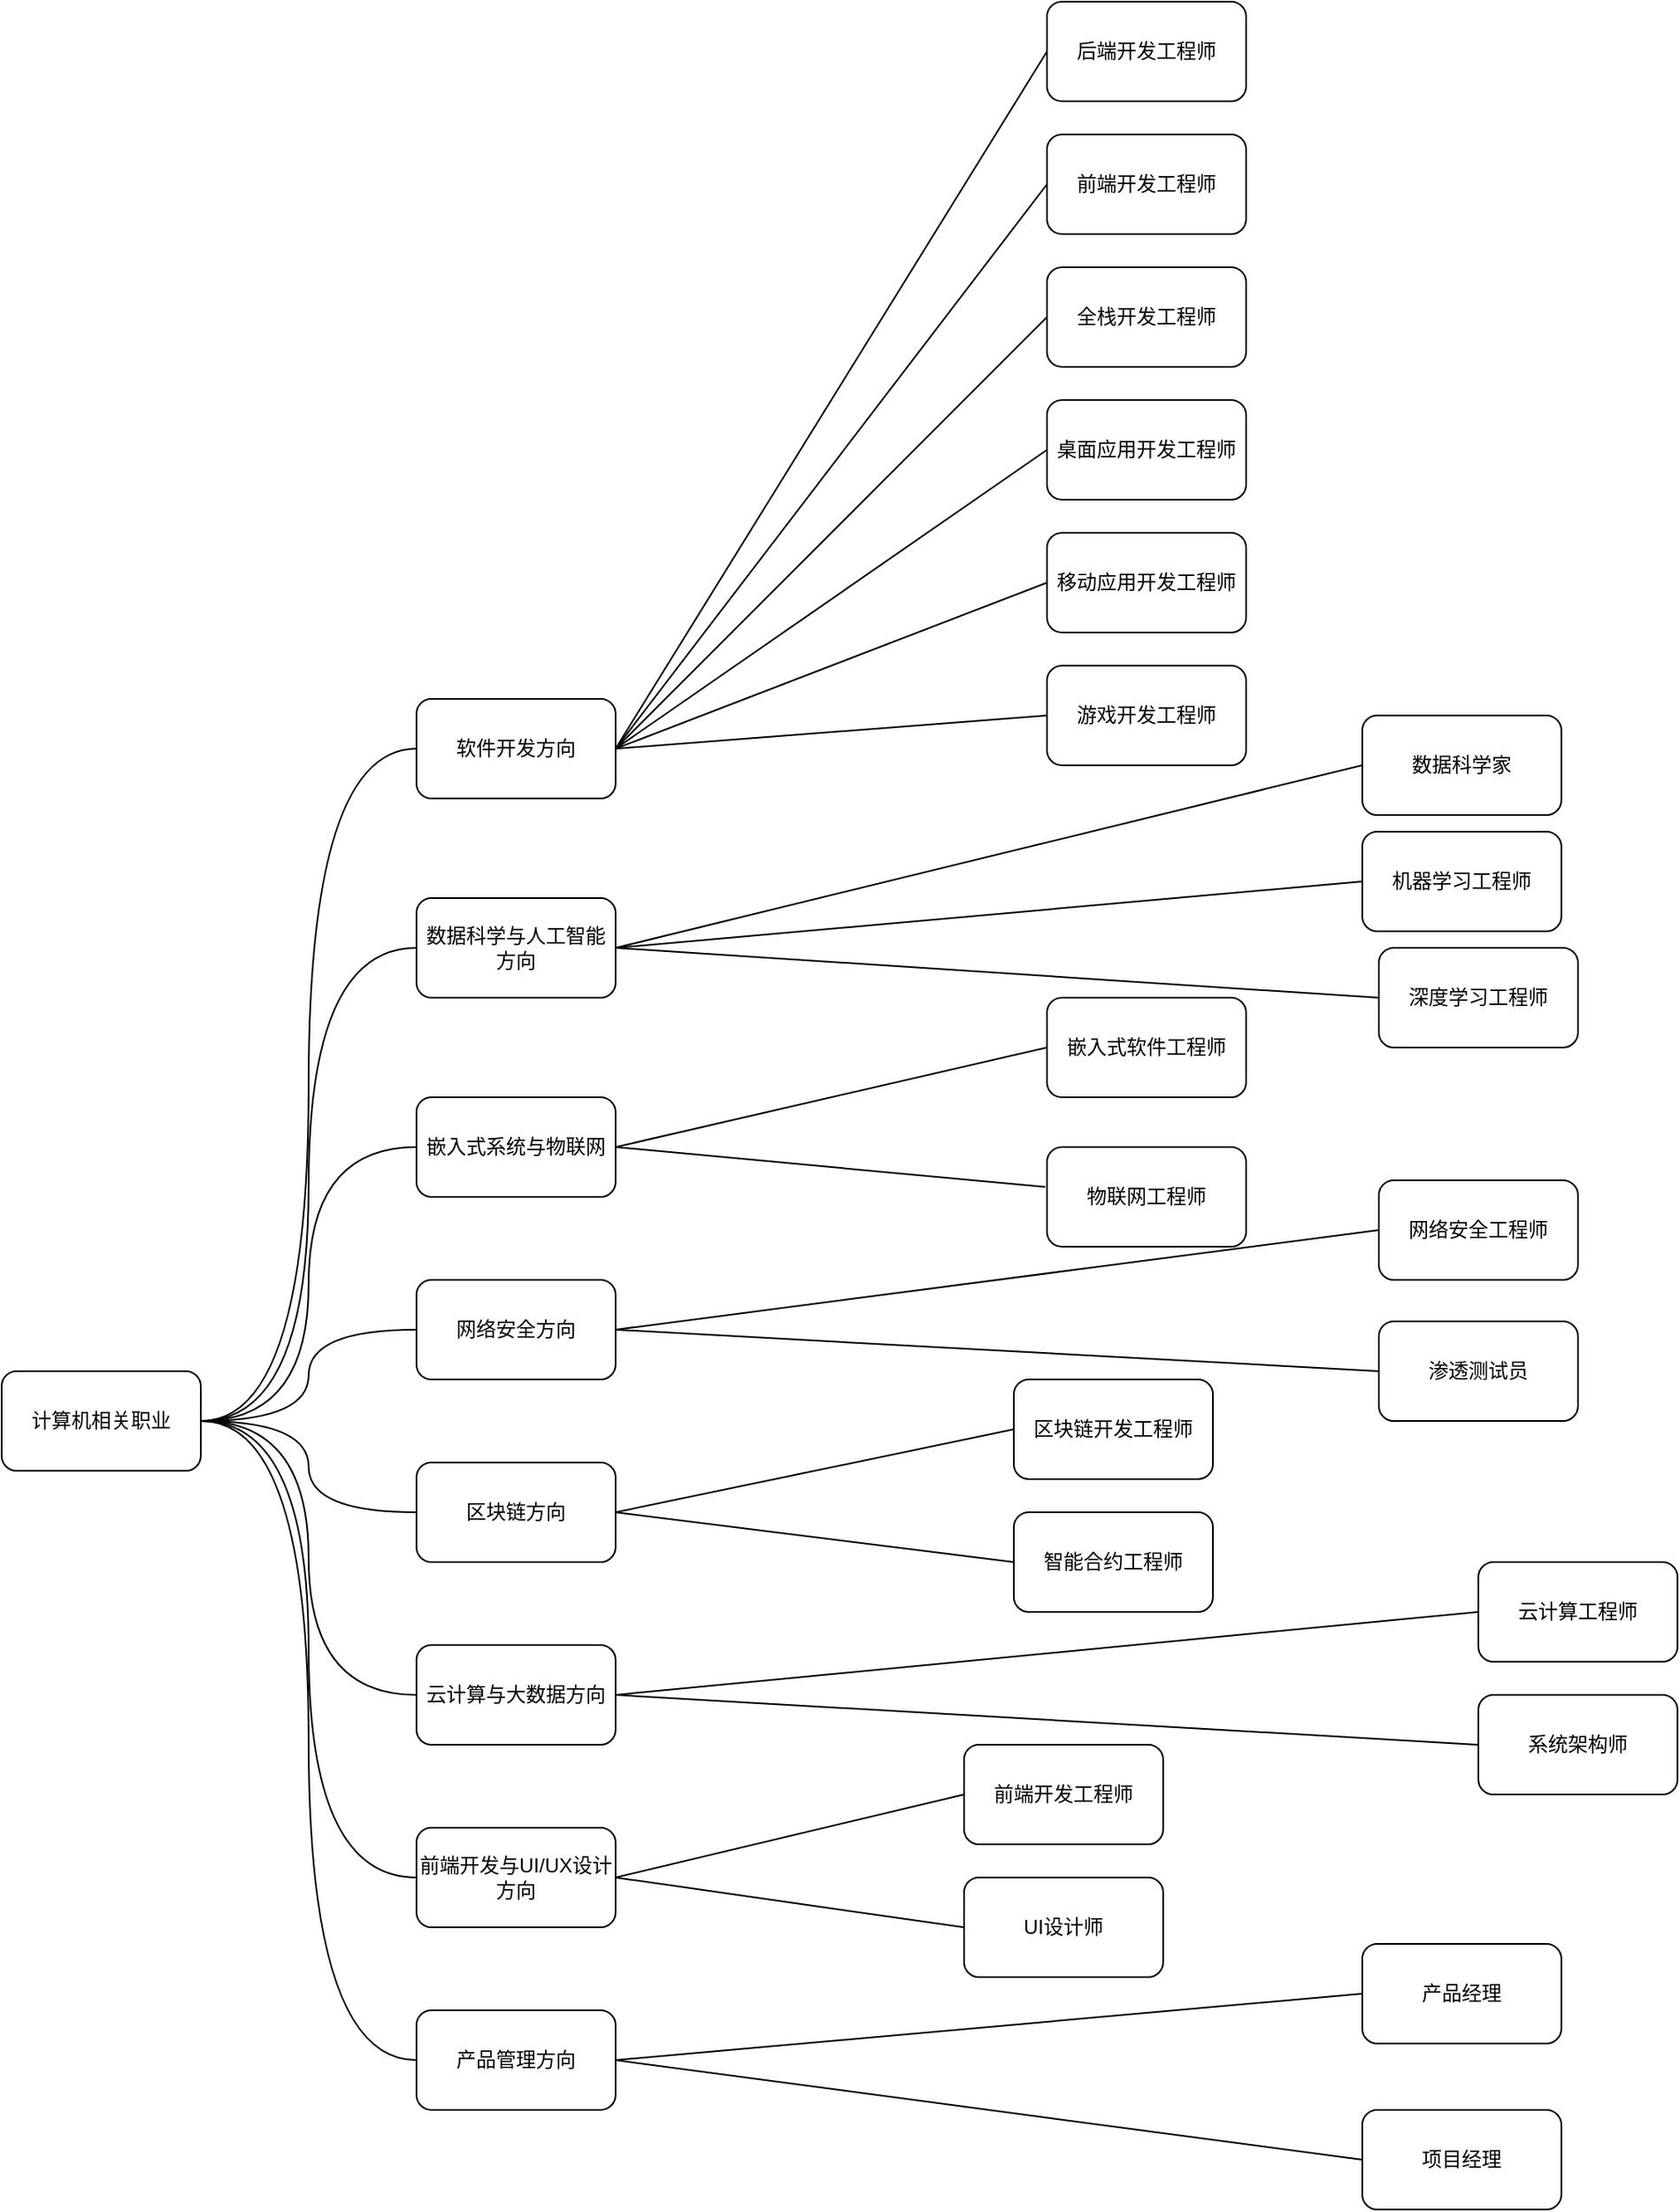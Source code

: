 <mxfile version="24.8.3">
  <diagram name="第 1 页" id="qo2unug9oc-8ZC_03QnL">
    <mxGraphModel dx="1880" dy="3389" grid="1" gridSize="10" guides="1" tooltips="1" connect="1" arrows="1" fold="1" page="1" pageScale="1" pageWidth="827" pageHeight="1169" math="0" shadow="0">
      <root>
        <mxCell id="0" />
        <mxCell id="1" parent="0" />
        <mxCell id="vfQlixo-I0mt2_jxHIi5-10" style="edgeStyle=orthogonalEdgeStyle;curved=1;rounded=0;orthogonalLoop=1;jettySize=auto;html=1;exitX=1;exitY=0.5;exitDx=0;exitDy=0;fontSize=12;startSize=8;endSize=8;entryX=0;entryY=0.5;entryDx=0;entryDy=0;endArrow=none;endFill=0;" edge="1" parent="1" source="e6HZahfR6T_WhfrIHTl6-1" target="e6HZahfR6T_WhfrIHTl6-2">
          <mxGeometry relative="1" as="geometry">
            <mxPoint x="310" y="200" as="targetPoint" />
          </mxGeometry>
        </mxCell>
        <mxCell id="e6HZahfR6T_WhfrIHTl6-1" value="计算机相关职业" style="rounded=1;whiteSpace=wrap;html=1;" parent="1" vertex="1">
          <mxGeometry x="70" y="555" width="120" height="60" as="geometry" />
        </mxCell>
        <mxCell id="vfQlixo-I0mt2_jxHIi5-30" style="edgeStyle=none;curved=1;rounded=0;orthogonalLoop=1;jettySize=auto;html=1;exitX=1;exitY=0.5;exitDx=0;exitDy=0;entryX=0;entryY=0.5;entryDx=0;entryDy=0;fontSize=12;startSize=8;endSize=8;endArrow=none;endFill=0;" edge="1" parent="1" source="e6HZahfR6T_WhfrIHTl6-2" target="vfQlixo-I0mt2_jxHIi5-23">
          <mxGeometry relative="1" as="geometry" />
        </mxCell>
        <mxCell id="e6HZahfR6T_WhfrIHTl6-2" value="软件开发方向" style="rounded=1;whiteSpace=wrap;html=1;" parent="1" vertex="1">
          <mxGeometry x="320" y="150" width="120" height="60" as="geometry" />
        </mxCell>
        <mxCell id="vfQlixo-I0mt2_jxHIi5-1" value="数据科学与人工智能方向" style="rounded=1;whiteSpace=wrap;html=1;" vertex="1" parent="1">
          <mxGeometry x="320" y="270" width="120" height="60" as="geometry" />
        </mxCell>
        <mxCell id="vfQlixo-I0mt2_jxHIi5-2" value="嵌入式系统与物联网" style="rounded=1;whiteSpace=wrap;html=1;" vertex="1" parent="1">
          <mxGeometry x="320" y="390" width="120" height="60" as="geometry" />
        </mxCell>
        <mxCell id="vfQlixo-I0mt2_jxHIi5-3" value="网络安全方向" style="rounded=1;whiteSpace=wrap;html=1;" vertex="1" parent="1">
          <mxGeometry x="320" y="500" width="120" height="60" as="geometry" />
        </mxCell>
        <mxCell id="vfQlixo-I0mt2_jxHIi5-4" value="区块链方向" style="rounded=1;whiteSpace=wrap;html=1;" vertex="1" parent="1">
          <mxGeometry x="320" y="610" width="120" height="60" as="geometry" />
        </mxCell>
        <mxCell id="vfQlixo-I0mt2_jxHIi5-5" value="云计算与大数据方向" style="rounded=1;whiteSpace=wrap;html=1;" vertex="1" parent="1">
          <mxGeometry x="320" y="720" width="120" height="60" as="geometry" />
        </mxCell>
        <mxCell id="vfQlixo-I0mt2_jxHIi5-6" value="前端开发与UI/UX设计方向" style="rounded=1;whiteSpace=wrap;html=1;" vertex="1" parent="1">
          <mxGeometry x="320" y="830" width="120" height="60" as="geometry" />
        </mxCell>
        <mxCell id="vfQlixo-I0mt2_jxHIi5-7" value="产品管理方向" style="rounded=1;whiteSpace=wrap;html=1;" vertex="1" parent="1">
          <mxGeometry x="320" y="940" width="120" height="60" as="geometry" />
        </mxCell>
        <mxCell id="vfQlixo-I0mt2_jxHIi5-16" style="edgeStyle=orthogonalEdgeStyle;curved=1;rounded=0;orthogonalLoop=1;jettySize=auto;html=1;exitX=1;exitY=0.5;exitDx=0;exitDy=0;fontSize=12;startSize=8;endSize=8;entryX=0;entryY=0.5;entryDx=0;entryDy=0;endArrow=none;endFill=0;" edge="1" parent="1" source="e6HZahfR6T_WhfrIHTl6-1" target="vfQlixo-I0mt2_jxHIi5-1">
          <mxGeometry relative="1" as="geometry">
            <mxPoint x="330" y="190" as="targetPoint" />
            <mxPoint x="200" y="595" as="sourcePoint" />
          </mxGeometry>
        </mxCell>
        <mxCell id="vfQlixo-I0mt2_jxHIi5-17" style="edgeStyle=orthogonalEdgeStyle;curved=1;rounded=0;orthogonalLoop=1;jettySize=auto;html=1;exitX=1;exitY=0.5;exitDx=0;exitDy=0;fontSize=12;startSize=8;endSize=8;entryX=0;entryY=0.5;entryDx=0;entryDy=0;endArrow=none;endFill=0;" edge="1" parent="1" source="e6HZahfR6T_WhfrIHTl6-1" target="vfQlixo-I0mt2_jxHIi5-2">
          <mxGeometry relative="1" as="geometry">
            <mxPoint x="330" y="310" as="targetPoint" />
            <mxPoint x="200" y="595" as="sourcePoint" />
          </mxGeometry>
        </mxCell>
        <mxCell id="vfQlixo-I0mt2_jxHIi5-18" style="edgeStyle=orthogonalEdgeStyle;curved=1;rounded=0;orthogonalLoop=1;jettySize=auto;html=1;exitX=1;exitY=0.5;exitDx=0;exitDy=0;fontSize=12;startSize=8;endSize=8;entryX=0;entryY=0.5;entryDx=0;entryDy=0;endArrow=none;endFill=0;" edge="1" parent="1" source="e6HZahfR6T_WhfrIHTl6-1" target="vfQlixo-I0mt2_jxHIi5-3">
          <mxGeometry relative="1" as="geometry">
            <mxPoint x="340" y="320" as="targetPoint" />
            <mxPoint x="210" y="605" as="sourcePoint" />
          </mxGeometry>
        </mxCell>
        <mxCell id="vfQlixo-I0mt2_jxHIi5-19" style="edgeStyle=orthogonalEdgeStyle;curved=1;rounded=0;orthogonalLoop=1;jettySize=auto;html=1;exitX=1;exitY=0.5;exitDx=0;exitDy=0;fontSize=12;startSize=8;endSize=8;entryX=0;entryY=0.5;entryDx=0;entryDy=0;endArrow=none;endFill=0;" edge="1" parent="1" source="e6HZahfR6T_WhfrIHTl6-1" target="vfQlixo-I0mt2_jxHIi5-4">
          <mxGeometry relative="1" as="geometry">
            <mxPoint x="350" y="330" as="targetPoint" />
            <mxPoint x="220" y="615" as="sourcePoint" />
          </mxGeometry>
        </mxCell>
        <mxCell id="vfQlixo-I0mt2_jxHIi5-20" style="edgeStyle=orthogonalEdgeStyle;curved=1;rounded=0;orthogonalLoop=1;jettySize=auto;html=1;exitX=1;exitY=0.5;exitDx=0;exitDy=0;fontSize=12;startSize=8;endSize=8;entryX=0;entryY=0.5;entryDx=0;entryDy=0;endArrow=none;endFill=0;" edge="1" parent="1" source="e6HZahfR6T_WhfrIHTl6-1" target="vfQlixo-I0mt2_jxHIi5-5">
          <mxGeometry relative="1" as="geometry">
            <mxPoint x="360" y="340" as="targetPoint" />
            <mxPoint x="230" y="625" as="sourcePoint" />
          </mxGeometry>
        </mxCell>
        <mxCell id="vfQlixo-I0mt2_jxHIi5-21" style="edgeStyle=orthogonalEdgeStyle;curved=1;rounded=0;orthogonalLoop=1;jettySize=auto;html=1;exitX=1;exitY=0.5;exitDx=0;exitDy=0;fontSize=12;startSize=8;endSize=8;entryX=0;entryY=0.5;entryDx=0;entryDy=0;endArrow=none;endFill=0;" edge="1" parent="1" source="e6HZahfR6T_WhfrIHTl6-1" target="vfQlixo-I0mt2_jxHIi5-6">
          <mxGeometry relative="1" as="geometry">
            <mxPoint x="370" y="350" as="targetPoint" />
            <mxPoint x="240" y="635" as="sourcePoint" />
          </mxGeometry>
        </mxCell>
        <mxCell id="vfQlixo-I0mt2_jxHIi5-22" style="edgeStyle=orthogonalEdgeStyle;curved=1;rounded=0;orthogonalLoop=1;jettySize=auto;html=1;exitX=1;exitY=0.5;exitDx=0;exitDy=0;fontSize=12;startSize=8;endSize=8;entryX=0;entryY=0.5;entryDx=0;entryDy=0;endArrow=none;endFill=0;" edge="1" parent="1" source="e6HZahfR6T_WhfrIHTl6-1" target="vfQlixo-I0mt2_jxHIi5-7">
          <mxGeometry relative="1" as="geometry">
            <mxPoint x="380" y="360" as="targetPoint" />
            <mxPoint x="250" y="645" as="sourcePoint" />
          </mxGeometry>
        </mxCell>
        <mxCell id="vfQlixo-I0mt2_jxHIi5-23" value="后端开发工程师" style="rounded=1;whiteSpace=wrap;html=1;" vertex="1" parent="1">
          <mxGeometry x="700" y="-270" width="120" height="60" as="geometry" />
        </mxCell>
        <mxCell id="vfQlixo-I0mt2_jxHIi5-24" value="前端开发工程师" style="rounded=1;whiteSpace=wrap;html=1;" vertex="1" parent="1">
          <mxGeometry x="700" y="-190" width="120" height="60" as="geometry" />
        </mxCell>
        <mxCell id="vfQlixo-I0mt2_jxHIi5-25" value="全栈开发工程师" style="rounded=1;whiteSpace=wrap;html=1;" vertex="1" parent="1">
          <mxGeometry x="700" y="-110" width="120" height="60" as="geometry" />
        </mxCell>
        <mxCell id="vfQlixo-I0mt2_jxHIi5-26" value="桌面应用开发工程师" style="rounded=1;whiteSpace=wrap;html=1;" vertex="1" parent="1">
          <mxGeometry x="700" y="-30" width="120" height="60" as="geometry" />
        </mxCell>
        <mxCell id="vfQlixo-I0mt2_jxHIi5-27" value="移动应用开发工程师" style="rounded=1;whiteSpace=wrap;html=1;" vertex="1" parent="1">
          <mxGeometry x="700" y="50" width="120" height="60" as="geometry" />
        </mxCell>
        <mxCell id="vfQlixo-I0mt2_jxHIi5-28" value="游戏开发工程师" style="rounded=1;whiteSpace=wrap;html=1;" vertex="1" parent="1">
          <mxGeometry x="700" y="130" width="120" height="60" as="geometry" />
        </mxCell>
        <mxCell id="vfQlixo-I0mt2_jxHIi5-31" style="edgeStyle=none;curved=1;rounded=0;orthogonalLoop=1;jettySize=auto;html=1;exitX=1;exitY=0.5;exitDx=0;exitDy=0;entryX=0;entryY=0.5;entryDx=0;entryDy=0;fontSize=12;startSize=8;endSize=8;endArrow=none;endFill=0;" edge="1" parent="1" source="e6HZahfR6T_WhfrIHTl6-2" target="vfQlixo-I0mt2_jxHIi5-24">
          <mxGeometry relative="1" as="geometry">
            <mxPoint x="450" y="190" as="sourcePoint" />
            <mxPoint x="710" y="-230" as="targetPoint" />
          </mxGeometry>
        </mxCell>
        <mxCell id="vfQlixo-I0mt2_jxHIi5-32" style="edgeStyle=none;curved=1;rounded=0;orthogonalLoop=1;jettySize=auto;html=1;exitX=1;exitY=0.5;exitDx=0;exitDy=0;entryX=0;entryY=0.5;entryDx=0;entryDy=0;fontSize=12;startSize=8;endSize=8;endArrow=none;endFill=0;" edge="1" parent="1" source="e6HZahfR6T_WhfrIHTl6-2" target="vfQlixo-I0mt2_jxHIi5-26">
          <mxGeometry relative="1" as="geometry">
            <mxPoint x="460" y="200" as="sourcePoint" />
            <mxPoint x="720" y="-220" as="targetPoint" />
          </mxGeometry>
        </mxCell>
        <mxCell id="vfQlixo-I0mt2_jxHIi5-33" style="edgeStyle=none;curved=1;rounded=0;orthogonalLoop=1;jettySize=auto;html=1;exitX=1;exitY=0.5;exitDx=0;exitDy=0;entryX=0;entryY=0.5;entryDx=0;entryDy=0;fontSize=12;startSize=8;endSize=8;endArrow=none;endFill=0;" edge="1" parent="1" source="e6HZahfR6T_WhfrIHTl6-2" target="vfQlixo-I0mt2_jxHIi5-25">
          <mxGeometry relative="1" as="geometry">
            <mxPoint x="470" y="210" as="sourcePoint" />
            <mxPoint x="730" y="-210" as="targetPoint" />
          </mxGeometry>
        </mxCell>
        <mxCell id="vfQlixo-I0mt2_jxHIi5-34" style="edgeStyle=none;curved=1;rounded=0;orthogonalLoop=1;jettySize=auto;html=1;exitX=1;exitY=0.5;exitDx=0;exitDy=0;entryX=0;entryY=0.5;entryDx=0;entryDy=0;fontSize=12;startSize=8;endSize=8;endArrow=none;endFill=0;" edge="1" parent="1" source="e6HZahfR6T_WhfrIHTl6-2" target="vfQlixo-I0mt2_jxHIi5-27">
          <mxGeometry relative="1" as="geometry">
            <mxPoint x="480" y="220" as="sourcePoint" />
            <mxPoint x="740" y="-200" as="targetPoint" />
          </mxGeometry>
        </mxCell>
        <mxCell id="vfQlixo-I0mt2_jxHIi5-35" style="edgeStyle=none;curved=1;rounded=0;orthogonalLoop=1;jettySize=auto;html=1;exitX=1;exitY=0.5;exitDx=0;exitDy=0;entryX=0;entryY=0.5;entryDx=0;entryDy=0;fontSize=12;startSize=8;endSize=8;endArrow=none;endFill=0;" edge="1" parent="1" source="e6HZahfR6T_WhfrIHTl6-2" target="vfQlixo-I0mt2_jxHIi5-28">
          <mxGeometry relative="1" as="geometry">
            <mxPoint x="490" y="230" as="sourcePoint" />
            <mxPoint x="750" y="-190" as="targetPoint" />
          </mxGeometry>
        </mxCell>
        <mxCell id="vfQlixo-I0mt2_jxHIi5-37" value="数据科学家" style="rounded=1;whiteSpace=wrap;html=1;" vertex="1" parent="1">
          <mxGeometry x="890" y="160" width="120" height="60" as="geometry" />
        </mxCell>
        <mxCell id="vfQlixo-I0mt2_jxHIi5-38" value="机器学习工程师" style="rounded=1;whiteSpace=wrap;html=1;" vertex="1" parent="1">
          <mxGeometry x="890" y="230" width="120" height="60" as="geometry" />
        </mxCell>
        <mxCell id="vfQlixo-I0mt2_jxHIi5-39" value="深度学习工程师" style="rounded=1;whiteSpace=wrap;html=1;" vertex="1" parent="1">
          <mxGeometry x="900" y="300" width="120" height="60" as="geometry" />
        </mxCell>
        <mxCell id="vfQlixo-I0mt2_jxHIi5-40" style="edgeStyle=none;curved=1;rounded=0;orthogonalLoop=1;jettySize=auto;html=1;exitX=1;exitY=0.5;exitDx=0;exitDy=0;entryX=0;entryY=0.5;entryDx=0;entryDy=0;fontSize=12;startSize=8;endSize=8;endArrow=none;endFill=0;" edge="1" parent="1" source="vfQlixo-I0mt2_jxHIi5-1" target="vfQlixo-I0mt2_jxHIi5-37">
          <mxGeometry relative="1" as="geometry">
            <mxPoint x="450" y="190" as="sourcePoint" />
            <mxPoint x="710" y="170" as="targetPoint" />
          </mxGeometry>
        </mxCell>
        <mxCell id="vfQlixo-I0mt2_jxHIi5-41" style="edgeStyle=none;curved=1;rounded=0;orthogonalLoop=1;jettySize=auto;html=1;exitX=1;exitY=0.5;exitDx=0;exitDy=0;entryX=0;entryY=0.5;entryDx=0;entryDy=0;fontSize=12;startSize=8;endSize=8;endArrow=none;endFill=0;" edge="1" parent="1" source="vfQlixo-I0mt2_jxHIi5-1" target="vfQlixo-I0mt2_jxHIi5-38">
          <mxGeometry relative="1" as="geometry">
            <mxPoint x="460" y="200" as="sourcePoint" />
            <mxPoint x="720" y="180" as="targetPoint" />
          </mxGeometry>
        </mxCell>
        <mxCell id="vfQlixo-I0mt2_jxHIi5-42" style="edgeStyle=none;curved=1;rounded=0;orthogonalLoop=1;jettySize=auto;html=1;exitX=1;exitY=0.5;exitDx=0;exitDy=0;entryX=0;entryY=0.5;entryDx=0;entryDy=0;fontSize=12;startSize=8;endSize=8;endArrow=none;endFill=0;" edge="1" parent="1" source="vfQlixo-I0mt2_jxHIi5-1" target="vfQlixo-I0mt2_jxHIi5-39">
          <mxGeometry relative="1" as="geometry">
            <mxPoint x="470" y="210" as="sourcePoint" />
            <mxPoint x="730" y="190" as="targetPoint" />
          </mxGeometry>
        </mxCell>
        <mxCell id="vfQlixo-I0mt2_jxHIi5-43" value="嵌入式软件工程师&lt;span style=&quot;color: rgba(0, 0, 0, 0); font-family: monospace; font-size: 0px; text-align: start; text-wrap-mode: nowrap;&quot;&gt;%3CmxGraphModel%3E%3Croot%3E%3CmxCell%20id%3D%220%22%2F%3E%3CmxCell%20id%3D%221%22%20parent%3D%220%22%2F%3E%3CmxCell%20id%3D%222%22%20style%3D%22edgeStyle%3Dnone%3Bcurved%3D1%3Brounded%3D0%3BorthogonalLoop%3D1%3BjettySize%3Dauto%3Bhtml%3D1%3BexitX%3D1%3BexitY%3D0.5%3BexitDx%3D0%3BexitDy%3D0%3BentryX%3D0%3BentryY%3D0.5%3BentryDx%3D0%3BentryDy%3D0%3BfontSize%3D12%3BstartSize%3D8%3BendSize%3D8%3BendArrow%3Dnone%3BendFill%3D0%3B%22%20edge%3D%221%22%20parent%3D%221%22%3E%3CmxGeometry%20relative%3D%221%22%20as%3D%22geometry%22%3E%3CmxPoint%20x%3D%22440%22%20y%3D%22180%22%20as%3D%22sourcePoint%22%2F%3E%3CmxPoint%20x%3D%22700%22%20y%3D%22160%22%20as%3D%22targetPoint%22%2F%3E%3C%2FmxGeometry%3E%3C%2FmxCell%3E%3C%2Froot%3E%3C%2FmxGraphModel%3E&lt;/span&gt;" style="rounded=1;whiteSpace=wrap;html=1;" vertex="1" parent="1">
          <mxGeometry x="700" y="330" width="120" height="60" as="geometry" />
        </mxCell>
        <mxCell id="vfQlixo-I0mt2_jxHIi5-44" style="edgeStyle=none;curved=1;rounded=0;orthogonalLoop=1;jettySize=auto;html=1;exitX=1;exitY=0.5;exitDx=0;exitDy=0;entryX=0;entryY=0.5;entryDx=0;entryDy=0;fontSize=12;startSize=8;endSize=8;endArrow=none;endFill=0;" edge="1" parent="1" source="vfQlixo-I0mt2_jxHIi5-2" target="vfQlixo-I0mt2_jxHIi5-43">
          <mxGeometry relative="1" as="geometry">
            <mxPoint x="450" y="310" as="sourcePoint" />
            <mxPoint x="710" y="410" as="targetPoint" />
          </mxGeometry>
        </mxCell>
        <mxCell id="vfQlixo-I0mt2_jxHIi5-45" style="edgeStyle=none;curved=1;rounded=0;orthogonalLoop=1;jettySize=auto;html=1;exitX=1;exitY=0.5;exitDx=0;exitDy=0;entryX=-0.008;entryY=0.4;entryDx=0;entryDy=0;fontSize=12;startSize=8;endSize=8;endArrow=none;endFill=0;entryPerimeter=0;" edge="1" parent="1" source="vfQlixo-I0mt2_jxHIi5-2" target="vfQlixo-I0mt2_jxHIi5-46">
          <mxGeometry relative="1" as="geometry">
            <mxPoint x="460" y="320" as="sourcePoint" />
            <mxPoint x="720" y="420" as="targetPoint" />
          </mxGeometry>
        </mxCell>
        <mxCell id="vfQlixo-I0mt2_jxHIi5-46" value="物联网工程师" style="rounded=1;whiteSpace=wrap;html=1;" vertex="1" parent="1">
          <mxGeometry x="700" y="420" width="120" height="60" as="geometry" />
        </mxCell>
        <mxCell id="vfQlixo-I0mt2_jxHIi5-47" value="网络安全工程师" style="rounded=1;whiteSpace=wrap;html=1;" vertex="1" parent="1">
          <mxGeometry x="900" y="440" width="120" height="60" as="geometry" />
        </mxCell>
        <mxCell id="vfQlixo-I0mt2_jxHIi5-49" value="渗透测试员" style="rounded=1;whiteSpace=wrap;html=1;" vertex="1" parent="1">
          <mxGeometry x="900" y="525" width="120" height="60" as="geometry" />
        </mxCell>
        <mxCell id="vfQlixo-I0mt2_jxHIi5-50" style="edgeStyle=none;curved=1;rounded=0;orthogonalLoop=1;jettySize=auto;html=1;exitX=1;exitY=0.5;exitDx=0;exitDy=0;entryX=0;entryY=0.5;entryDx=0;entryDy=0;fontSize=12;startSize=8;endSize=8;endArrow=none;endFill=0;" edge="1" parent="1" source="vfQlixo-I0mt2_jxHIi5-3" target="vfQlixo-I0mt2_jxHIi5-47">
          <mxGeometry relative="1" as="geometry">
            <mxPoint x="450" y="430" as="sourcePoint" />
            <mxPoint x="709" y="454" as="targetPoint" />
          </mxGeometry>
        </mxCell>
        <mxCell id="vfQlixo-I0mt2_jxHIi5-51" style="edgeStyle=none;curved=1;rounded=0;orthogonalLoop=1;jettySize=auto;html=1;exitX=1;exitY=0.5;exitDx=0;exitDy=0;entryX=0;entryY=0.5;entryDx=0;entryDy=0;fontSize=12;startSize=8;endSize=8;endArrow=none;endFill=0;" edge="1" parent="1" source="vfQlixo-I0mt2_jxHIi5-3" target="vfQlixo-I0mt2_jxHIi5-49">
          <mxGeometry relative="1" as="geometry">
            <mxPoint x="460" y="440" as="sourcePoint" />
            <mxPoint x="719" y="464" as="targetPoint" />
          </mxGeometry>
        </mxCell>
        <mxCell id="vfQlixo-I0mt2_jxHIi5-52" value="区块链开发工程师" style="rounded=1;whiteSpace=wrap;html=1;" vertex="1" parent="1">
          <mxGeometry x="680" y="560" width="120" height="60" as="geometry" />
        </mxCell>
        <mxCell id="vfQlixo-I0mt2_jxHIi5-53" value="智能合约工程师" style="rounded=1;whiteSpace=wrap;html=1;" vertex="1" parent="1">
          <mxGeometry x="680" y="640" width="120" height="60" as="geometry" />
        </mxCell>
        <mxCell id="vfQlixo-I0mt2_jxHIi5-54" style="edgeStyle=none;curved=1;rounded=0;orthogonalLoop=1;jettySize=auto;html=1;exitX=1;exitY=0.5;exitDx=0;exitDy=0;entryX=0;entryY=0.5;entryDx=0;entryDy=0;fontSize=12;startSize=8;endSize=8;endArrow=none;endFill=0;" edge="1" parent="1" source="vfQlixo-I0mt2_jxHIi5-4" target="vfQlixo-I0mt2_jxHIi5-52">
          <mxGeometry relative="1" as="geometry">
            <mxPoint x="450" y="540" as="sourcePoint" />
            <mxPoint x="910" y="565" as="targetPoint" />
          </mxGeometry>
        </mxCell>
        <mxCell id="vfQlixo-I0mt2_jxHIi5-55" style="edgeStyle=none;curved=1;rounded=0;orthogonalLoop=1;jettySize=auto;html=1;exitX=1;exitY=0.5;exitDx=0;exitDy=0;entryX=0;entryY=0.5;entryDx=0;entryDy=0;fontSize=12;startSize=8;endSize=8;endArrow=none;endFill=0;" edge="1" parent="1" source="vfQlixo-I0mt2_jxHIi5-4" target="vfQlixo-I0mt2_jxHIi5-53">
          <mxGeometry relative="1" as="geometry">
            <mxPoint x="460" y="550" as="sourcePoint" />
            <mxPoint x="920" y="575" as="targetPoint" />
          </mxGeometry>
        </mxCell>
        <mxCell id="vfQlixo-I0mt2_jxHIi5-56" value="云计算工程师" style="rounded=1;whiteSpace=wrap;html=1;" vertex="1" parent="1">
          <mxGeometry x="960" y="670" width="120" height="60" as="geometry" />
        </mxCell>
        <mxCell id="vfQlixo-I0mt2_jxHIi5-57" value="系统架构师" style="rounded=1;whiteSpace=wrap;html=1;" vertex="1" parent="1">
          <mxGeometry x="960" y="750" width="120" height="60" as="geometry" />
        </mxCell>
        <mxCell id="vfQlixo-I0mt2_jxHIi5-58" style="edgeStyle=none;curved=1;rounded=0;orthogonalLoop=1;jettySize=auto;html=1;exitX=1;exitY=0.5;exitDx=0;exitDy=0;entryX=0;entryY=0.5;entryDx=0;entryDy=0;fontSize=12;startSize=8;endSize=8;endArrow=none;endFill=0;" edge="1" parent="1" source="vfQlixo-I0mt2_jxHIi5-5" target="vfQlixo-I0mt2_jxHIi5-56">
          <mxGeometry relative="1" as="geometry">
            <mxPoint x="450" y="650" as="sourcePoint" />
            <mxPoint x="690" y="680" as="targetPoint" />
          </mxGeometry>
        </mxCell>
        <mxCell id="vfQlixo-I0mt2_jxHIi5-59" style="edgeStyle=none;curved=1;rounded=0;orthogonalLoop=1;jettySize=auto;html=1;exitX=1;exitY=0.5;exitDx=0;exitDy=0;entryX=0;entryY=0.5;entryDx=0;entryDy=0;fontSize=12;startSize=8;endSize=8;endArrow=none;endFill=0;" edge="1" parent="1" source="vfQlixo-I0mt2_jxHIi5-5" target="vfQlixo-I0mt2_jxHIi5-57">
          <mxGeometry relative="1" as="geometry">
            <mxPoint x="460" y="660" as="sourcePoint" />
            <mxPoint x="700" y="690" as="targetPoint" />
          </mxGeometry>
        </mxCell>
        <mxCell id="vfQlixo-I0mt2_jxHIi5-60" value="前端开发工程师" style="rounded=1;whiteSpace=wrap;html=1;" vertex="1" parent="1">
          <mxGeometry x="650" y="780" width="120" height="60" as="geometry" />
        </mxCell>
        <mxCell id="vfQlixo-I0mt2_jxHIi5-61" value="UI设计师" style="rounded=1;whiteSpace=wrap;html=1;" vertex="1" parent="1">
          <mxGeometry x="650" y="860" width="120" height="60" as="geometry" />
        </mxCell>
        <mxCell id="vfQlixo-I0mt2_jxHIi5-62" style="edgeStyle=none;curved=1;rounded=0;orthogonalLoop=1;jettySize=auto;html=1;exitX=1;exitY=0.5;exitDx=0;exitDy=0;entryX=0;entryY=0.5;entryDx=0;entryDy=0;fontSize=12;startSize=8;endSize=8;endArrow=none;endFill=0;" edge="1" parent="1" source="vfQlixo-I0mt2_jxHIi5-6" target="vfQlixo-I0mt2_jxHIi5-60">
          <mxGeometry relative="1" as="geometry">
            <mxPoint x="450" y="760" as="sourcePoint" />
            <mxPoint x="970" y="790" as="targetPoint" />
          </mxGeometry>
        </mxCell>
        <mxCell id="vfQlixo-I0mt2_jxHIi5-63" style="edgeStyle=none;curved=1;rounded=0;orthogonalLoop=1;jettySize=auto;html=1;exitX=1;exitY=0.5;exitDx=0;exitDy=0;entryX=0;entryY=0.5;entryDx=0;entryDy=0;fontSize=12;startSize=8;endSize=8;endArrow=none;endFill=0;" edge="1" parent="1" source="vfQlixo-I0mt2_jxHIi5-6" target="vfQlixo-I0mt2_jxHIi5-61">
          <mxGeometry relative="1" as="geometry">
            <mxPoint x="450" y="870" as="sourcePoint" />
            <mxPoint x="660" y="820" as="targetPoint" />
          </mxGeometry>
        </mxCell>
        <mxCell id="vfQlixo-I0mt2_jxHIi5-64" value="产品经理" style="rounded=1;whiteSpace=wrap;html=1;" vertex="1" parent="1">
          <mxGeometry x="890" y="900" width="120" height="60" as="geometry" />
        </mxCell>
        <mxCell id="vfQlixo-I0mt2_jxHIi5-65" value="项目经理" style="rounded=1;whiteSpace=wrap;html=1;" vertex="1" parent="1">
          <mxGeometry x="890" y="1000" width="120" height="60" as="geometry" />
        </mxCell>
        <mxCell id="vfQlixo-I0mt2_jxHIi5-66" value="" style="endArrow=none;html=1;rounded=0;fontSize=12;startSize=8;endSize=8;curved=1;exitX=1;exitY=0.5;exitDx=0;exitDy=0;entryX=0;entryY=0.5;entryDx=0;entryDy=0;" edge="1" parent="1" source="vfQlixo-I0mt2_jxHIi5-7" target="vfQlixo-I0mt2_jxHIi5-64">
          <mxGeometry width="50" height="50" relative="1" as="geometry">
            <mxPoint x="550" y="970" as="sourcePoint" />
            <mxPoint x="600" y="920" as="targetPoint" />
          </mxGeometry>
        </mxCell>
        <mxCell id="vfQlixo-I0mt2_jxHIi5-67" style="edgeStyle=none;curved=1;rounded=0;orthogonalLoop=1;jettySize=auto;html=1;exitX=1;exitY=0.5;exitDx=0;exitDy=0;entryX=0;entryY=0.5;entryDx=0;entryDy=0;fontSize=12;startSize=8;endSize=8;endArrow=none;endFill=0;" edge="1" parent="1" source="vfQlixo-I0mt2_jxHIi5-7" target="vfQlixo-I0mt2_jxHIi5-65">
          <mxGeometry relative="1" as="geometry">
            <mxPoint x="460" y="880" as="sourcePoint" />
            <mxPoint x="670" y="830" as="targetPoint" />
          </mxGeometry>
        </mxCell>
      </root>
    </mxGraphModel>
  </diagram>
</mxfile>
